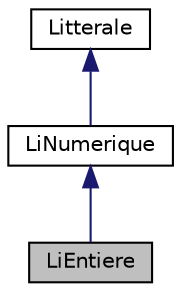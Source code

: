 digraph "LiEntiere"
{
  edge [fontname="Helvetica",fontsize="10",labelfontname="Helvetica",labelfontsize="10"];
  node [fontname="Helvetica",fontsize="10",shape=record];
  Node1 [label="LiEntiere",height=0.2,width=0.4,color="black", fillcolor="grey75", style="filled", fontcolor="black"];
  Node2 -> Node1 [dir="back",color="midnightblue",fontsize="10",style="solid",fontname="Helvetica"];
  Node2 [label="LiNumerique",height=0.2,width=0.4,color="black", fillcolor="white", style="filled",URL="$class_li_numerique.html"];
  Node3 -> Node2 [dir="back",color="midnightblue",fontsize="10",style="solid",fontname="Helvetica"];
  Node3 [label="Litterale",height=0.2,width=0.4,color="black", fillcolor="white", style="filled",URL="$class_litterale.html"];
}
